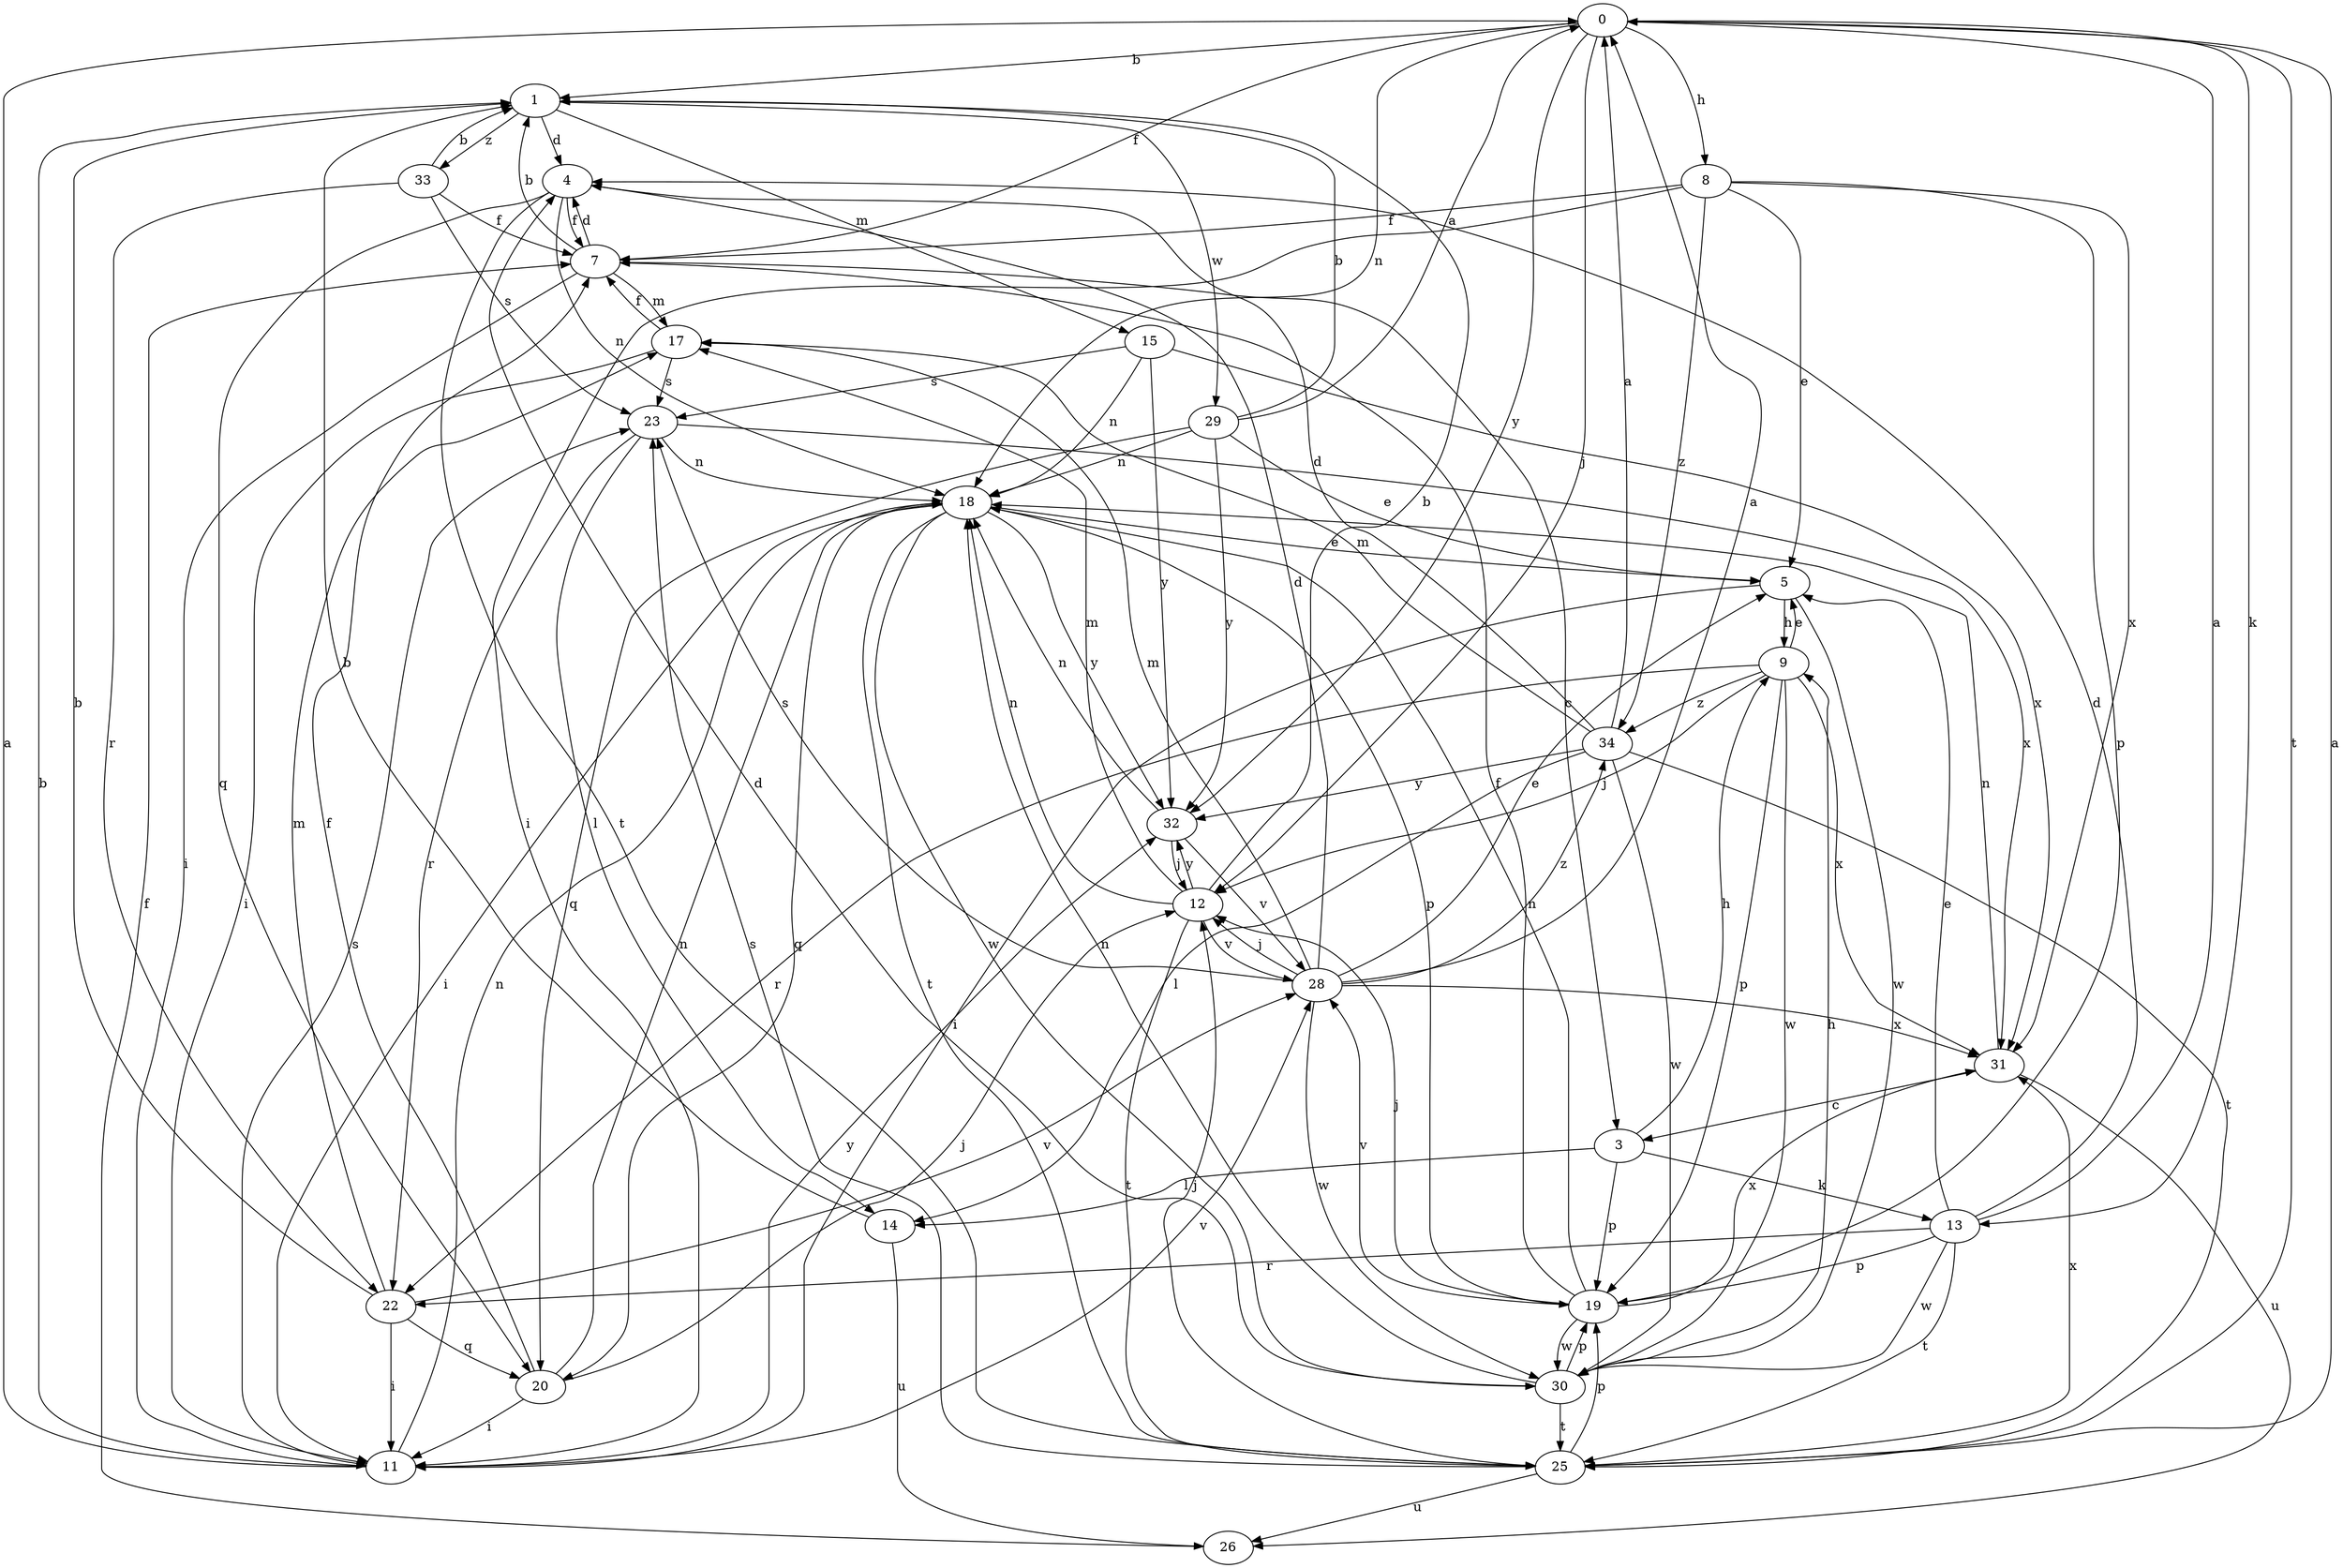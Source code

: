 strict digraph  {
0;
1;
3;
4;
5;
7;
8;
9;
11;
12;
13;
14;
15;
17;
18;
19;
20;
22;
23;
25;
26;
28;
29;
30;
31;
32;
33;
34;
0 -> 1  [label=b];
0 -> 7  [label=f];
0 -> 8  [label=h];
0 -> 12  [label=j];
0 -> 13  [label=k];
0 -> 18  [label=n];
0 -> 25  [label=t];
0 -> 32  [label=y];
1 -> 4  [label=d];
1 -> 15  [label=m];
1 -> 29  [label=w];
1 -> 33  [label=z];
3 -> 9  [label=h];
3 -> 13  [label=k];
3 -> 14  [label=l];
3 -> 19  [label=p];
4 -> 7  [label=f];
4 -> 18  [label=n];
4 -> 20  [label=q];
4 -> 25  [label=t];
5 -> 9  [label=h];
5 -> 11  [label=i];
5 -> 30  [label=w];
7 -> 1  [label=b];
7 -> 3  [label=c];
7 -> 4  [label=d];
7 -> 11  [label=i];
7 -> 17  [label=m];
8 -> 5  [label=e];
8 -> 7  [label=f];
8 -> 11  [label=i];
8 -> 19  [label=p];
8 -> 31  [label=x];
8 -> 34  [label=z];
9 -> 5  [label=e];
9 -> 12  [label=j];
9 -> 19  [label=p];
9 -> 22  [label=r];
9 -> 30  [label=w];
9 -> 31  [label=x];
9 -> 34  [label=z];
11 -> 0  [label=a];
11 -> 1  [label=b];
11 -> 18  [label=n];
11 -> 23  [label=s];
11 -> 28  [label=v];
11 -> 32  [label=y];
12 -> 1  [label=b];
12 -> 17  [label=m];
12 -> 18  [label=n];
12 -> 25  [label=t];
12 -> 28  [label=v];
12 -> 32  [label=y];
13 -> 0  [label=a];
13 -> 4  [label=d];
13 -> 5  [label=e];
13 -> 19  [label=p];
13 -> 22  [label=r];
13 -> 25  [label=t];
13 -> 30  [label=w];
14 -> 1  [label=b];
14 -> 26  [label=u];
15 -> 18  [label=n];
15 -> 23  [label=s];
15 -> 31  [label=x];
15 -> 32  [label=y];
17 -> 7  [label=f];
17 -> 11  [label=i];
17 -> 23  [label=s];
18 -> 5  [label=e];
18 -> 11  [label=i];
18 -> 19  [label=p];
18 -> 20  [label=q];
18 -> 25  [label=t];
18 -> 30  [label=w];
18 -> 32  [label=y];
19 -> 7  [label=f];
19 -> 12  [label=j];
19 -> 18  [label=n];
19 -> 28  [label=v];
19 -> 30  [label=w];
19 -> 31  [label=x];
20 -> 7  [label=f];
20 -> 11  [label=i];
20 -> 12  [label=j];
20 -> 18  [label=n];
22 -> 1  [label=b];
22 -> 11  [label=i];
22 -> 17  [label=m];
22 -> 20  [label=q];
22 -> 28  [label=v];
23 -> 14  [label=l];
23 -> 18  [label=n];
23 -> 22  [label=r];
23 -> 31  [label=x];
25 -> 0  [label=a];
25 -> 12  [label=j];
25 -> 19  [label=p];
25 -> 23  [label=s];
25 -> 26  [label=u];
25 -> 31  [label=x];
26 -> 7  [label=f];
28 -> 0  [label=a];
28 -> 4  [label=d];
28 -> 5  [label=e];
28 -> 12  [label=j];
28 -> 17  [label=m];
28 -> 23  [label=s];
28 -> 30  [label=w];
28 -> 31  [label=x];
28 -> 34  [label=z];
29 -> 0  [label=a];
29 -> 1  [label=b];
29 -> 5  [label=e];
29 -> 18  [label=n];
29 -> 20  [label=q];
29 -> 32  [label=y];
30 -> 4  [label=d];
30 -> 9  [label=h];
30 -> 18  [label=n];
30 -> 19  [label=p];
30 -> 25  [label=t];
31 -> 3  [label=c];
31 -> 18  [label=n];
31 -> 26  [label=u];
32 -> 12  [label=j];
32 -> 18  [label=n];
32 -> 28  [label=v];
33 -> 1  [label=b];
33 -> 7  [label=f];
33 -> 22  [label=r];
33 -> 23  [label=s];
34 -> 0  [label=a];
34 -> 4  [label=d];
34 -> 14  [label=l];
34 -> 17  [label=m];
34 -> 25  [label=t];
34 -> 30  [label=w];
34 -> 32  [label=y];
}
